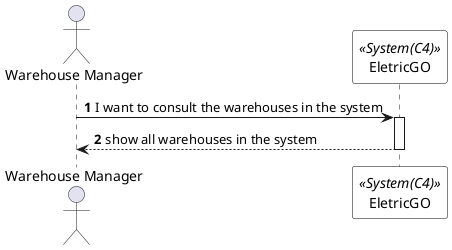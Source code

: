@startuml listWarehousesSSD
autonumber

skinparam sequence {
ParticipantBorderColor black
ParticipantBackgroundColor white
}

actor "Warehouse Manager" as admin
participant EletricGO as system <<System(C4)>>


admin -> system: I want to consult the warehouses in the system
activate system

system --> admin: show all warehouses in the system
deactivate system

deactivate system
deactivate admin

@enduml